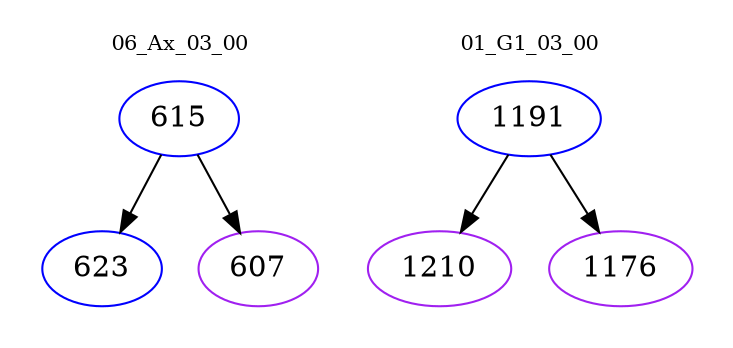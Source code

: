 digraph{
subgraph cluster_0 {
color = white
label = "06_Ax_03_00";
fontsize=10;
T0_615 [label="615", color="blue"]
T0_615 -> T0_623 [color="black"]
T0_623 [label="623", color="blue"]
T0_615 -> T0_607 [color="black"]
T0_607 [label="607", color="purple"]
}
subgraph cluster_1 {
color = white
label = "01_G1_03_00";
fontsize=10;
T1_1191 [label="1191", color="blue"]
T1_1191 -> T1_1210 [color="black"]
T1_1210 [label="1210", color="purple"]
T1_1191 -> T1_1176 [color="black"]
T1_1176 [label="1176", color="purple"]
}
}
